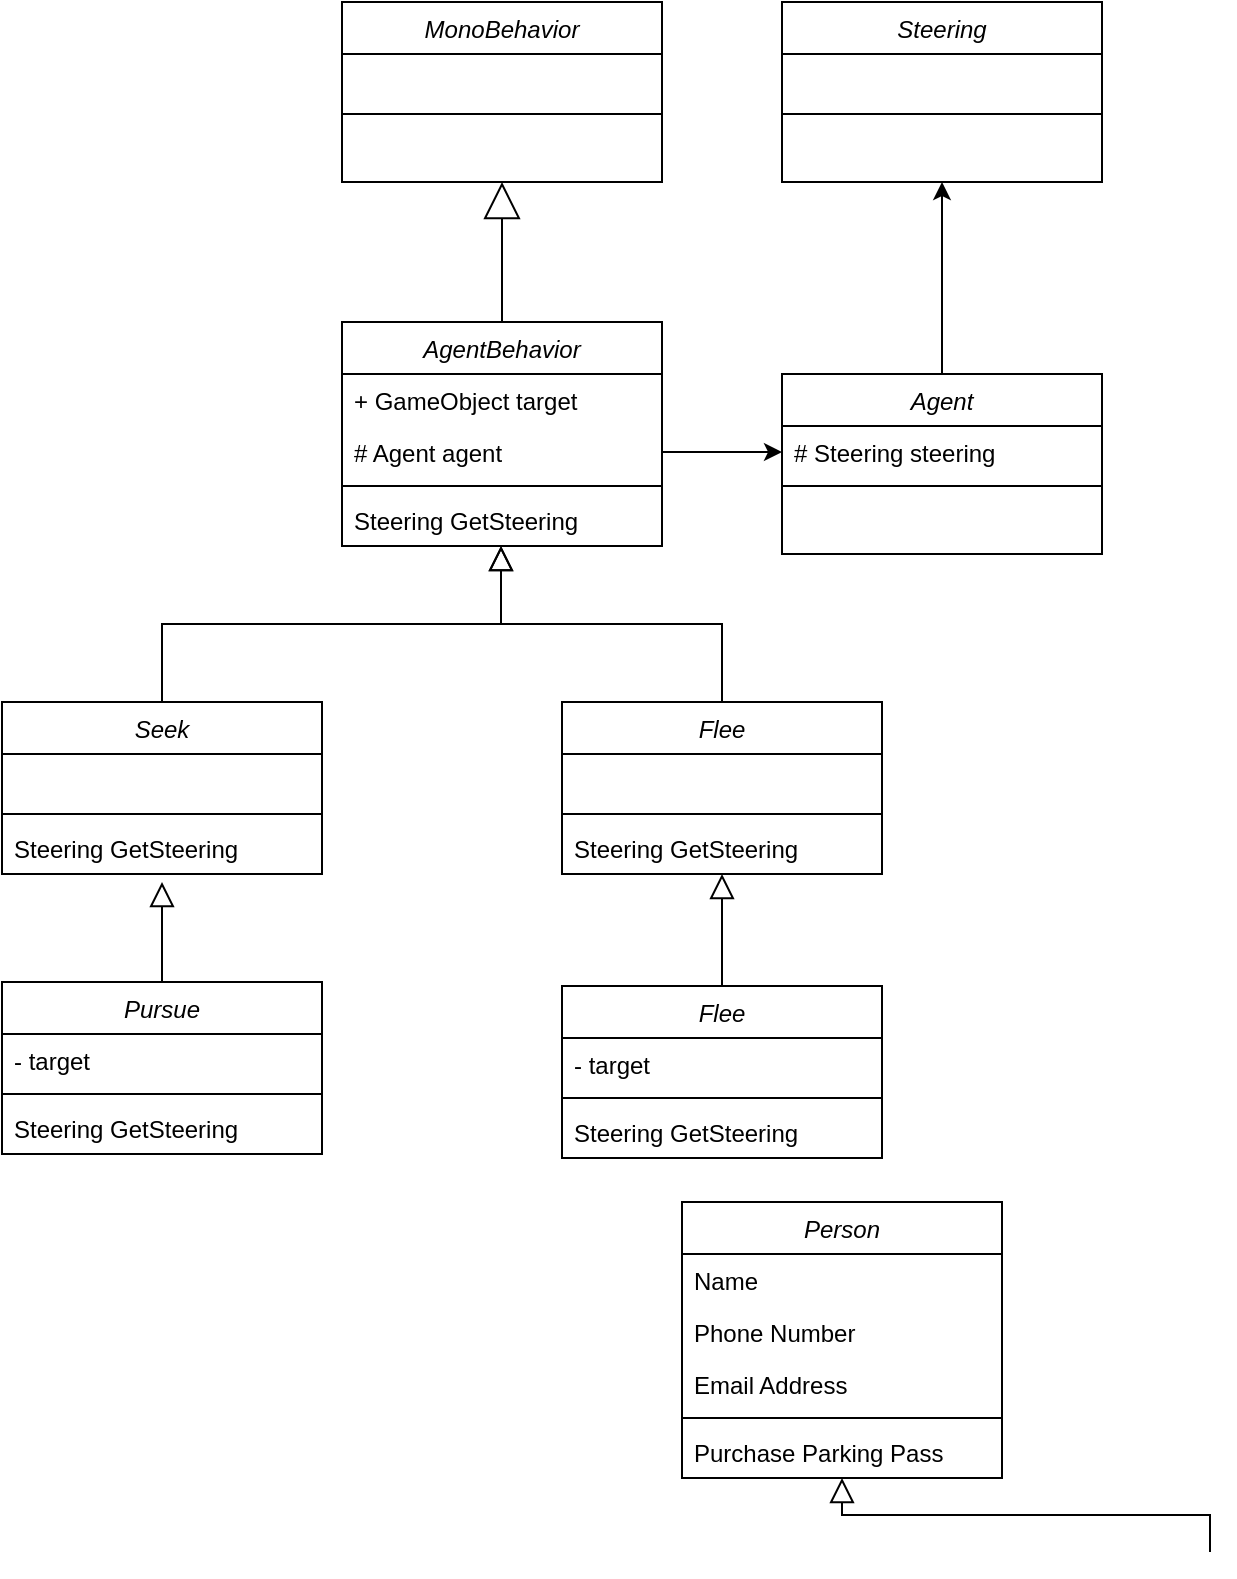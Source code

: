 <mxfile version="20.2.3" type="github">
  <diagram id="C5RBs43oDa-KdzZeNtuy" name="Page-1">
    <mxGraphModel dx="700" dy="815" grid="1" gridSize="10" guides="1" tooltips="1" connect="1" arrows="1" fold="1" page="1" pageScale="1" pageWidth="827" pageHeight="1169" math="0" shadow="0">
      <root>
        <mxCell id="WIyWlLk6GJQsqaUBKTNV-0" />
        <mxCell id="WIyWlLk6GJQsqaUBKTNV-1" parent="WIyWlLk6GJQsqaUBKTNV-0" />
        <mxCell id="zkfFHV4jXpPFQw0GAbJ--0" value="Person" style="swimlane;fontStyle=2;align=center;verticalAlign=top;childLayout=stackLayout;horizontal=1;startSize=26;horizontalStack=0;resizeParent=1;resizeLast=0;collapsible=1;marginBottom=0;rounded=0;shadow=0;strokeWidth=1;" parent="WIyWlLk6GJQsqaUBKTNV-1" vertex="1">
          <mxGeometry x="340" y="650" width="160" height="138" as="geometry">
            <mxRectangle x="230" y="140" width="160" height="26" as="alternateBounds" />
          </mxGeometry>
        </mxCell>
        <mxCell id="zkfFHV4jXpPFQw0GAbJ--1" value="Name" style="text;align=left;verticalAlign=top;spacingLeft=4;spacingRight=4;overflow=hidden;rotatable=0;points=[[0,0.5],[1,0.5]];portConstraint=eastwest;" parent="zkfFHV4jXpPFQw0GAbJ--0" vertex="1">
          <mxGeometry y="26" width="160" height="26" as="geometry" />
        </mxCell>
        <mxCell id="zkfFHV4jXpPFQw0GAbJ--2" value="Phone Number" style="text;align=left;verticalAlign=top;spacingLeft=4;spacingRight=4;overflow=hidden;rotatable=0;points=[[0,0.5],[1,0.5]];portConstraint=eastwest;rounded=0;shadow=0;html=0;" parent="zkfFHV4jXpPFQw0GAbJ--0" vertex="1">
          <mxGeometry y="52" width="160" height="26" as="geometry" />
        </mxCell>
        <mxCell id="zkfFHV4jXpPFQw0GAbJ--3" value="Email Address" style="text;align=left;verticalAlign=top;spacingLeft=4;spacingRight=4;overflow=hidden;rotatable=0;points=[[0,0.5],[1,0.5]];portConstraint=eastwest;rounded=0;shadow=0;html=0;" parent="zkfFHV4jXpPFQw0GAbJ--0" vertex="1">
          <mxGeometry y="78" width="160" height="26" as="geometry" />
        </mxCell>
        <mxCell id="zkfFHV4jXpPFQw0GAbJ--4" value="" style="line;html=1;strokeWidth=1;align=left;verticalAlign=middle;spacingTop=-1;spacingLeft=3;spacingRight=3;rotatable=0;labelPosition=right;points=[];portConstraint=eastwest;" parent="zkfFHV4jXpPFQw0GAbJ--0" vertex="1">
          <mxGeometry y="104" width="160" height="8" as="geometry" />
        </mxCell>
        <mxCell id="zkfFHV4jXpPFQw0GAbJ--5" value="Purchase Parking Pass" style="text;align=left;verticalAlign=top;spacingLeft=4;spacingRight=4;overflow=hidden;rotatable=0;points=[[0,0.5],[1,0.5]];portConstraint=eastwest;" parent="zkfFHV4jXpPFQw0GAbJ--0" vertex="1">
          <mxGeometry y="112" width="160" height="26" as="geometry" />
        </mxCell>
        <mxCell id="zkfFHV4jXpPFQw0GAbJ--16" value="" style="endArrow=block;endSize=10;endFill=0;shadow=0;strokeWidth=1;rounded=0;edgeStyle=elbowEdgeStyle;elbow=vertical;" parent="WIyWlLk6GJQsqaUBKTNV-1" target="zkfFHV4jXpPFQw0GAbJ--0" edge="1">
          <mxGeometry width="160" relative="1" as="geometry">
            <mxPoint x="604" y="825" as="sourcePoint" />
            <mxPoint x="504" y="736" as="targetPoint" />
          </mxGeometry>
        </mxCell>
        <mxCell id="6uXbDTdhcJXgCwYEtEQ7-8" value="Agent" style="swimlane;fontStyle=2;align=center;verticalAlign=top;childLayout=stackLayout;horizontal=1;startSize=26;horizontalStack=0;resizeParent=1;resizeLast=0;collapsible=1;marginBottom=0;rounded=0;shadow=0;strokeWidth=1;" vertex="1" parent="WIyWlLk6GJQsqaUBKTNV-1">
          <mxGeometry x="390" y="236" width="160" height="90" as="geometry">
            <mxRectangle x="230" y="140" width="160" height="26" as="alternateBounds" />
          </mxGeometry>
        </mxCell>
        <mxCell id="6uXbDTdhcJXgCwYEtEQ7-9" value="# Steering steering" style="text;align=left;verticalAlign=top;spacingLeft=4;spacingRight=4;overflow=hidden;rotatable=0;points=[[0,0.5],[1,0.5]];portConstraint=eastwest;" vertex="1" parent="6uXbDTdhcJXgCwYEtEQ7-8">
          <mxGeometry y="26" width="160" height="26" as="geometry" />
        </mxCell>
        <mxCell id="6uXbDTdhcJXgCwYEtEQ7-12" value="" style="line;html=1;strokeWidth=1;align=left;verticalAlign=middle;spacingTop=-1;spacingLeft=3;spacingRight=3;rotatable=0;labelPosition=right;points=[];portConstraint=eastwest;" vertex="1" parent="6uXbDTdhcJXgCwYEtEQ7-8">
          <mxGeometry y="52" width="160" height="8" as="geometry" />
        </mxCell>
        <mxCell id="6uXbDTdhcJXgCwYEtEQ7-14" value="Steering" style="swimlane;fontStyle=2;align=center;verticalAlign=top;childLayout=stackLayout;horizontal=1;startSize=26;horizontalStack=0;resizeParent=1;resizeLast=0;collapsible=1;marginBottom=0;rounded=0;shadow=0;strokeWidth=1;" vertex="1" parent="WIyWlLk6GJQsqaUBKTNV-1">
          <mxGeometry x="390" y="50" width="160" height="90" as="geometry">
            <mxRectangle x="230" y="140" width="160" height="26" as="alternateBounds" />
          </mxGeometry>
        </mxCell>
        <mxCell id="6uXbDTdhcJXgCwYEtEQ7-15" value="   " style="text;align=left;verticalAlign=top;spacingLeft=4;spacingRight=4;overflow=hidden;rotatable=0;points=[[0,0.5],[1,0.5]];portConstraint=eastwest;" vertex="1" parent="6uXbDTdhcJXgCwYEtEQ7-14">
          <mxGeometry y="26" width="160" height="26" as="geometry" />
        </mxCell>
        <mxCell id="6uXbDTdhcJXgCwYEtEQ7-16" value="" style="line;html=1;strokeWidth=1;align=left;verticalAlign=middle;spacingTop=-1;spacingLeft=3;spacingRight=3;rotatable=0;labelPosition=right;points=[];portConstraint=eastwest;" vertex="1" parent="6uXbDTdhcJXgCwYEtEQ7-14">
          <mxGeometry y="52" width="160" height="8" as="geometry" />
        </mxCell>
        <mxCell id="6uXbDTdhcJXgCwYEtEQ7-24" style="edgeStyle=orthogonalEdgeStyle;rounded=0;orthogonalLoop=1;jettySize=auto;html=1;entryX=0.5;entryY=1;entryDx=0;entryDy=0;exitX=0.5;exitY=0;exitDx=0;exitDy=0;" edge="1" parent="WIyWlLk6GJQsqaUBKTNV-1" source="6uXbDTdhcJXgCwYEtEQ7-8" target="6uXbDTdhcJXgCwYEtEQ7-14">
          <mxGeometry relative="1" as="geometry">
            <Array as="points">
              <mxPoint x="470" y="200" />
              <mxPoint x="470" y="200" />
            </Array>
          </mxGeometry>
        </mxCell>
        <mxCell id="6uXbDTdhcJXgCwYEtEQ7-31" value="AgentBehavior" style="swimlane;fontStyle=2;align=center;verticalAlign=top;childLayout=stackLayout;horizontal=1;startSize=26;horizontalStack=0;resizeParent=1;resizeLast=0;collapsible=1;marginBottom=0;rounded=0;shadow=0;strokeWidth=1;" vertex="1" parent="WIyWlLk6GJQsqaUBKTNV-1">
          <mxGeometry x="170" y="210" width="160" height="112" as="geometry">
            <mxRectangle x="230" y="140" width="160" height="26" as="alternateBounds" />
          </mxGeometry>
        </mxCell>
        <mxCell id="6uXbDTdhcJXgCwYEtEQ7-32" value="+ GameObject target" style="text;align=left;verticalAlign=top;spacingLeft=4;spacingRight=4;overflow=hidden;rotatable=0;points=[[0,0.5],[1,0.5]];portConstraint=eastwest;" vertex="1" parent="6uXbDTdhcJXgCwYEtEQ7-31">
          <mxGeometry y="26" width="160" height="26" as="geometry" />
        </mxCell>
        <mxCell id="6uXbDTdhcJXgCwYEtEQ7-33" value="# Agent agent" style="text;align=left;verticalAlign=top;spacingLeft=4;spacingRight=4;overflow=hidden;rotatable=0;points=[[0,0.5],[1,0.5]];portConstraint=eastwest;rounded=0;shadow=0;html=0;" vertex="1" parent="6uXbDTdhcJXgCwYEtEQ7-31">
          <mxGeometry y="52" width="160" height="26" as="geometry" />
        </mxCell>
        <mxCell id="6uXbDTdhcJXgCwYEtEQ7-69" value="" style="line;html=1;strokeWidth=1;align=left;verticalAlign=middle;spacingTop=-1;spacingLeft=3;spacingRight=3;rotatable=0;labelPosition=right;points=[];portConstraint=eastwest;" vertex="1" parent="6uXbDTdhcJXgCwYEtEQ7-31">
          <mxGeometry y="78" width="160" height="8" as="geometry" />
        </mxCell>
        <mxCell id="6uXbDTdhcJXgCwYEtEQ7-67" value="Steering GetSteering" style="text;align=left;verticalAlign=top;spacingLeft=4;spacingRight=4;overflow=hidden;rotatable=0;points=[[0,0.5],[1,0.5]];portConstraint=eastwest;rounded=0;shadow=0;html=0;" vertex="1" parent="6uXbDTdhcJXgCwYEtEQ7-31">
          <mxGeometry y="86" width="160" height="26" as="geometry" />
        </mxCell>
        <mxCell id="6uXbDTdhcJXgCwYEtEQ7-35" value="MonoBehavior" style="swimlane;fontStyle=2;align=center;verticalAlign=top;childLayout=stackLayout;horizontal=1;startSize=26;horizontalStack=0;resizeParent=1;resizeLast=0;collapsible=1;marginBottom=0;rounded=0;shadow=0;strokeWidth=1;" vertex="1" parent="WIyWlLk6GJQsqaUBKTNV-1">
          <mxGeometry x="170" y="50" width="160" height="90" as="geometry">
            <mxRectangle x="230" y="140" width="160" height="26" as="alternateBounds" />
          </mxGeometry>
        </mxCell>
        <mxCell id="6uXbDTdhcJXgCwYEtEQ7-36" value="   " style="text;align=left;verticalAlign=top;spacingLeft=4;spacingRight=4;overflow=hidden;rotatable=0;points=[[0,0.5],[1,0.5]];portConstraint=eastwest;" vertex="1" parent="6uXbDTdhcJXgCwYEtEQ7-35">
          <mxGeometry y="26" width="160" height="26" as="geometry" />
        </mxCell>
        <mxCell id="6uXbDTdhcJXgCwYEtEQ7-37" value="" style="line;html=1;strokeWidth=1;align=left;verticalAlign=middle;spacingTop=-1;spacingLeft=3;spacingRight=3;rotatable=0;labelPosition=right;points=[];portConstraint=eastwest;" vertex="1" parent="6uXbDTdhcJXgCwYEtEQ7-35">
          <mxGeometry y="52" width="160" height="8" as="geometry" />
        </mxCell>
        <mxCell id="6uXbDTdhcJXgCwYEtEQ7-65" value="" style="endArrow=block;endSize=16;endFill=0;html=1;rounded=0;exitX=0.5;exitY=0;exitDx=0;exitDy=0;entryX=0.5;entryY=1;entryDx=0;entryDy=0;" edge="1" parent="WIyWlLk6GJQsqaUBKTNV-1" source="6uXbDTdhcJXgCwYEtEQ7-31" target="6uXbDTdhcJXgCwYEtEQ7-35">
          <mxGeometry width="160" relative="1" as="geometry">
            <mxPoint x="250" y="300" as="sourcePoint" />
            <mxPoint x="410" y="300" as="targetPoint" />
            <Array as="points">
              <mxPoint x="250" y="190" />
            </Array>
          </mxGeometry>
        </mxCell>
        <mxCell id="6uXbDTdhcJXgCwYEtEQ7-66" style="edgeStyle=orthogonalEdgeStyle;rounded=0;orthogonalLoop=1;jettySize=auto;html=1;entryX=0;entryY=0.5;entryDx=0;entryDy=0;" edge="1" parent="WIyWlLk6GJQsqaUBKTNV-1" source="6uXbDTdhcJXgCwYEtEQ7-33" target="6uXbDTdhcJXgCwYEtEQ7-9">
          <mxGeometry relative="1" as="geometry" />
        </mxCell>
        <mxCell id="6uXbDTdhcJXgCwYEtEQ7-70" value="Seek" style="swimlane;fontStyle=2;align=center;verticalAlign=top;childLayout=stackLayout;horizontal=1;startSize=26;horizontalStack=0;resizeParent=1;resizeLast=0;collapsible=1;marginBottom=0;rounded=0;shadow=0;strokeWidth=1;" vertex="1" parent="WIyWlLk6GJQsqaUBKTNV-1">
          <mxGeometry y="400" width="160" height="86" as="geometry">
            <mxRectangle x="230" y="140" width="160" height="26" as="alternateBounds" />
          </mxGeometry>
        </mxCell>
        <mxCell id="6uXbDTdhcJXgCwYEtEQ7-73" value="   " style="text;align=left;verticalAlign=top;spacingLeft=4;spacingRight=4;overflow=hidden;rotatable=0;points=[[0,0.5],[1,0.5]];portConstraint=eastwest;rounded=0;shadow=0;html=0;" vertex="1" parent="6uXbDTdhcJXgCwYEtEQ7-70">
          <mxGeometry y="26" width="160" height="26" as="geometry" />
        </mxCell>
        <mxCell id="6uXbDTdhcJXgCwYEtEQ7-74" value="" style="line;html=1;strokeWidth=1;align=left;verticalAlign=middle;spacingTop=-1;spacingLeft=3;spacingRight=3;rotatable=0;labelPosition=right;points=[];portConstraint=eastwest;" vertex="1" parent="6uXbDTdhcJXgCwYEtEQ7-70">
          <mxGeometry y="52" width="160" height="8" as="geometry" />
        </mxCell>
        <mxCell id="6uXbDTdhcJXgCwYEtEQ7-75" value="Steering GetSteering" style="text;align=left;verticalAlign=top;spacingLeft=4;spacingRight=4;overflow=hidden;rotatable=0;points=[[0,0.5],[1,0.5]];portConstraint=eastwest;" vertex="1" parent="6uXbDTdhcJXgCwYEtEQ7-70">
          <mxGeometry y="60" width="160" height="26" as="geometry" />
        </mxCell>
        <mxCell id="6uXbDTdhcJXgCwYEtEQ7-77" value="Pursue" style="swimlane;fontStyle=2;align=center;verticalAlign=top;childLayout=stackLayout;horizontal=1;startSize=26;horizontalStack=0;resizeParent=1;resizeLast=0;collapsible=1;marginBottom=0;rounded=0;shadow=0;strokeWidth=1;" vertex="1" parent="WIyWlLk6GJQsqaUBKTNV-1">
          <mxGeometry y="540" width="160" height="86" as="geometry">
            <mxRectangle x="230" y="140" width="160" height="26" as="alternateBounds" />
          </mxGeometry>
        </mxCell>
        <mxCell id="6uXbDTdhcJXgCwYEtEQ7-78" value="- target" style="text;align=left;verticalAlign=top;spacingLeft=4;spacingRight=4;overflow=hidden;rotatable=0;points=[[0,0.5],[1,0.5]];portConstraint=eastwest;rounded=0;shadow=0;html=0;" vertex="1" parent="6uXbDTdhcJXgCwYEtEQ7-77">
          <mxGeometry y="26" width="160" height="26" as="geometry" />
        </mxCell>
        <mxCell id="6uXbDTdhcJXgCwYEtEQ7-79" value="" style="line;html=1;strokeWidth=1;align=left;verticalAlign=middle;spacingTop=-1;spacingLeft=3;spacingRight=3;rotatable=0;labelPosition=right;points=[];portConstraint=eastwest;" vertex="1" parent="6uXbDTdhcJXgCwYEtEQ7-77">
          <mxGeometry y="52" width="160" height="8" as="geometry" />
        </mxCell>
        <mxCell id="6uXbDTdhcJXgCwYEtEQ7-80" value="Steering GetSteering" style="text;align=left;verticalAlign=top;spacingLeft=4;spacingRight=4;overflow=hidden;rotatable=0;points=[[0,0.5],[1,0.5]];portConstraint=eastwest;" vertex="1" parent="6uXbDTdhcJXgCwYEtEQ7-77">
          <mxGeometry y="60" width="160" height="26" as="geometry" />
        </mxCell>
        <mxCell id="6uXbDTdhcJXgCwYEtEQ7-83" value="Flee" style="swimlane;fontStyle=2;align=center;verticalAlign=top;childLayout=stackLayout;horizontal=1;startSize=26;horizontalStack=0;resizeParent=1;resizeLast=0;collapsible=1;marginBottom=0;rounded=0;shadow=0;strokeWidth=1;" vertex="1" parent="WIyWlLk6GJQsqaUBKTNV-1">
          <mxGeometry x="280" y="400" width="160" height="86" as="geometry">
            <mxRectangle x="230" y="140" width="160" height="26" as="alternateBounds" />
          </mxGeometry>
        </mxCell>
        <mxCell id="6uXbDTdhcJXgCwYEtEQ7-84" value="   " style="text;align=left;verticalAlign=top;spacingLeft=4;spacingRight=4;overflow=hidden;rotatable=0;points=[[0,0.5],[1,0.5]];portConstraint=eastwest;rounded=0;shadow=0;html=0;" vertex="1" parent="6uXbDTdhcJXgCwYEtEQ7-83">
          <mxGeometry y="26" width="160" height="26" as="geometry" />
        </mxCell>
        <mxCell id="6uXbDTdhcJXgCwYEtEQ7-85" value="" style="line;html=1;strokeWidth=1;align=left;verticalAlign=middle;spacingTop=-1;spacingLeft=3;spacingRight=3;rotatable=0;labelPosition=right;points=[];portConstraint=eastwest;" vertex="1" parent="6uXbDTdhcJXgCwYEtEQ7-83">
          <mxGeometry y="52" width="160" height="8" as="geometry" />
        </mxCell>
        <mxCell id="6uXbDTdhcJXgCwYEtEQ7-86" value="Steering GetSteering" style="text;align=left;verticalAlign=top;spacingLeft=4;spacingRight=4;overflow=hidden;rotatable=0;points=[[0,0.5],[1,0.5]];portConstraint=eastwest;" vertex="1" parent="6uXbDTdhcJXgCwYEtEQ7-83">
          <mxGeometry y="60" width="160" height="26" as="geometry" />
        </mxCell>
        <mxCell id="6uXbDTdhcJXgCwYEtEQ7-89" value="Flee" style="swimlane;fontStyle=2;align=center;verticalAlign=top;childLayout=stackLayout;horizontal=1;startSize=26;horizontalStack=0;resizeParent=1;resizeLast=0;collapsible=1;marginBottom=0;rounded=0;shadow=0;strokeWidth=1;" vertex="1" parent="WIyWlLk6GJQsqaUBKTNV-1">
          <mxGeometry x="280" y="542" width="160" height="86" as="geometry">
            <mxRectangle x="230" y="140" width="160" height="26" as="alternateBounds" />
          </mxGeometry>
        </mxCell>
        <mxCell id="6uXbDTdhcJXgCwYEtEQ7-90" value="- target" style="text;align=left;verticalAlign=top;spacingLeft=4;spacingRight=4;overflow=hidden;rotatable=0;points=[[0,0.5],[1,0.5]];portConstraint=eastwest;rounded=0;shadow=0;html=0;" vertex="1" parent="6uXbDTdhcJXgCwYEtEQ7-89">
          <mxGeometry y="26" width="160" height="26" as="geometry" />
        </mxCell>
        <mxCell id="6uXbDTdhcJXgCwYEtEQ7-91" value="" style="line;html=1;strokeWidth=1;align=left;verticalAlign=middle;spacingTop=-1;spacingLeft=3;spacingRight=3;rotatable=0;labelPosition=right;points=[];portConstraint=eastwest;" vertex="1" parent="6uXbDTdhcJXgCwYEtEQ7-89">
          <mxGeometry y="52" width="160" height="8" as="geometry" />
        </mxCell>
        <mxCell id="6uXbDTdhcJXgCwYEtEQ7-92" value="Steering GetSteering" style="text;align=left;verticalAlign=top;spacingLeft=4;spacingRight=4;overflow=hidden;rotatable=0;points=[[0,0.5],[1,0.5]];portConstraint=eastwest;" vertex="1" parent="6uXbDTdhcJXgCwYEtEQ7-89">
          <mxGeometry y="60" width="160" height="26" as="geometry" />
        </mxCell>
        <mxCell id="6uXbDTdhcJXgCwYEtEQ7-96" value="" style="endArrow=block;endSize=10;endFill=0;shadow=0;strokeWidth=1;rounded=0;edgeStyle=elbowEdgeStyle;elbow=vertical;entryX=0.5;entryY=1.154;entryDx=0;entryDy=0;entryPerimeter=0;exitX=0.5;exitY=0;exitDx=0;exitDy=0;" edge="1" parent="WIyWlLk6GJQsqaUBKTNV-1" source="6uXbDTdhcJXgCwYEtEQ7-77" target="6uXbDTdhcJXgCwYEtEQ7-75">
          <mxGeometry width="160" relative="1" as="geometry">
            <mxPoint x="70" y="820" as="sourcePoint" />
            <mxPoint x="70" y="730" as="targetPoint" />
          </mxGeometry>
        </mxCell>
        <mxCell id="6uXbDTdhcJXgCwYEtEQ7-97" value="" style="endArrow=block;endSize=10;endFill=0;shadow=0;strokeWidth=1;rounded=0;edgeStyle=elbowEdgeStyle;elbow=vertical;" edge="1" parent="WIyWlLk6GJQsqaUBKTNV-1" source="6uXbDTdhcJXgCwYEtEQ7-89" target="6uXbDTdhcJXgCwYEtEQ7-86">
          <mxGeometry width="160" relative="1" as="geometry">
            <mxPoint x="359.5" y="536" as="sourcePoint" />
            <mxPoint x="359.5" y="486.004" as="targetPoint" />
          </mxGeometry>
        </mxCell>
        <mxCell id="6uXbDTdhcJXgCwYEtEQ7-98" value="" style="endArrow=block;endSize=10;endFill=0;shadow=0;strokeWidth=1;rounded=0;edgeStyle=elbowEdgeStyle;elbow=vertical;entryX=0.5;entryY=1.154;entryDx=0;entryDy=0;entryPerimeter=0;exitX=0.5;exitY=0;exitDx=0;exitDy=0;" edge="1" parent="WIyWlLk6GJQsqaUBKTNV-1" source="6uXbDTdhcJXgCwYEtEQ7-70">
          <mxGeometry width="160" relative="1" as="geometry">
            <mxPoint x="249.5" y="372" as="sourcePoint" />
            <mxPoint x="249.5" y="322.004" as="targetPoint" />
          </mxGeometry>
        </mxCell>
        <mxCell id="6uXbDTdhcJXgCwYEtEQ7-99" value="" style="endArrow=block;endSize=10;endFill=0;shadow=0;strokeWidth=1;rounded=0;edgeStyle=elbowEdgeStyle;elbow=vertical;entryX=0.5;entryY=1.154;entryDx=0;entryDy=0;entryPerimeter=0;exitX=0.5;exitY=0;exitDx=0;exitDy=0;" edge="1" parent="WIyWlLk6GJQsqaUBKTNV-1" source="6uXbDTdhcJXgCwYEtEQ7-83">
          <mxGeometry width="160" relative="1" as="geometry">
            <mxPoint x="80" y="400" as="sourcePoint" />
            <mxPoint x="249.5" y="322.004" as="targetPoint" />
          </mxGeometry>
        </mxCell>
      </root>
    </mxGraphModel>
  </diagram>
</mxfile>

